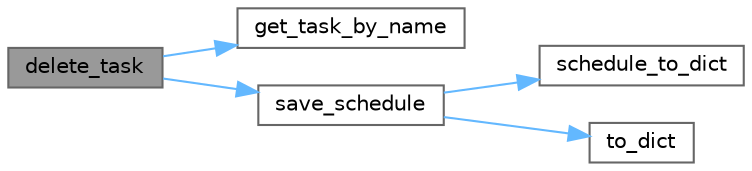 digraph "delete_task"
{
 // LATEX_PDF_SIZE
  bgcolor="transparent";
  edge [fontname=Helvetica,fontsize=10,labelfontname=Helvetica,labelfontsize=10];
  node [fontname=Helvetica,fontsize=10,shape=box,height=0.2,width=0.4];
  rankdir="LR";
  Node1 [id="Node000001",label="delete_task",height=0.2,width=0.4,color="gray40", fillcolor="grey60", style="filled", fontcolor="black",tooltip="Remove task from scheduler."];
  Node1 -> Node2 [id="edge1_Node000001_Node000002",color="steelblue1",style="solid",tooltip=" "];
  Node2 [id="Node000002",label="get_task_by_name",height=0.2,width=0.4,color="grey40", fillcolor="white", style="filled",URL="$classtask__scheduler_1_1scheduler_1_1_task_scheduler.html#a22db2ad4c411aca2d13b8fa2a220cbb8",tooltip="Find task by name in hierarchy."];
  Node1 -> Node3 [id="edge2_Node000001_Node000003",color="steelblue1",style="solid",tooltip=" "];
  Node3 [id="Node000003",label="save_schedule",height=0.2,width=0.4,color="grey40", fillcolor="white", style="filled",URL="$classtask__scheduler_1_1scheduler_1_1_task_scheduler.html#a225f9381a5579126ab95605761691ff9",tooltip="Saves to JSON files in data/{schedule_name}."];
  Node3 -> Node4 [id="edge3_Node000003_Node000004",color="steelblue1",style="solid",tooltip=" "];
  Node4 [id="Node000004",label="schedule_to_dict",height=0.2,width=0.4,color="grey40", fillcolor="white", style="filled",URL="$classtask__scheduler_1_1scheduler_1_1_task_scheduler.html#affb69083ea4b4dbd3719ce00c0039c44",tooltip="Serialize schedule assignments."];
  Node3 -> Node5 [id="edge4_Node000003_Node000005",color="steelblue1",style="solid",tooltip=" "];
  Node5 [id="Node000005",label="to_dict",height=0.2,width=0.4,color="grey40", fillcolor="white", style="filled",URL="$classtask__scheduler_1_1scheduler_1_1_task_scheduler.html#a34ea8af38721a6873df4a2baf3e8cb93",tooltip="Serialize scheduler state."];
}
